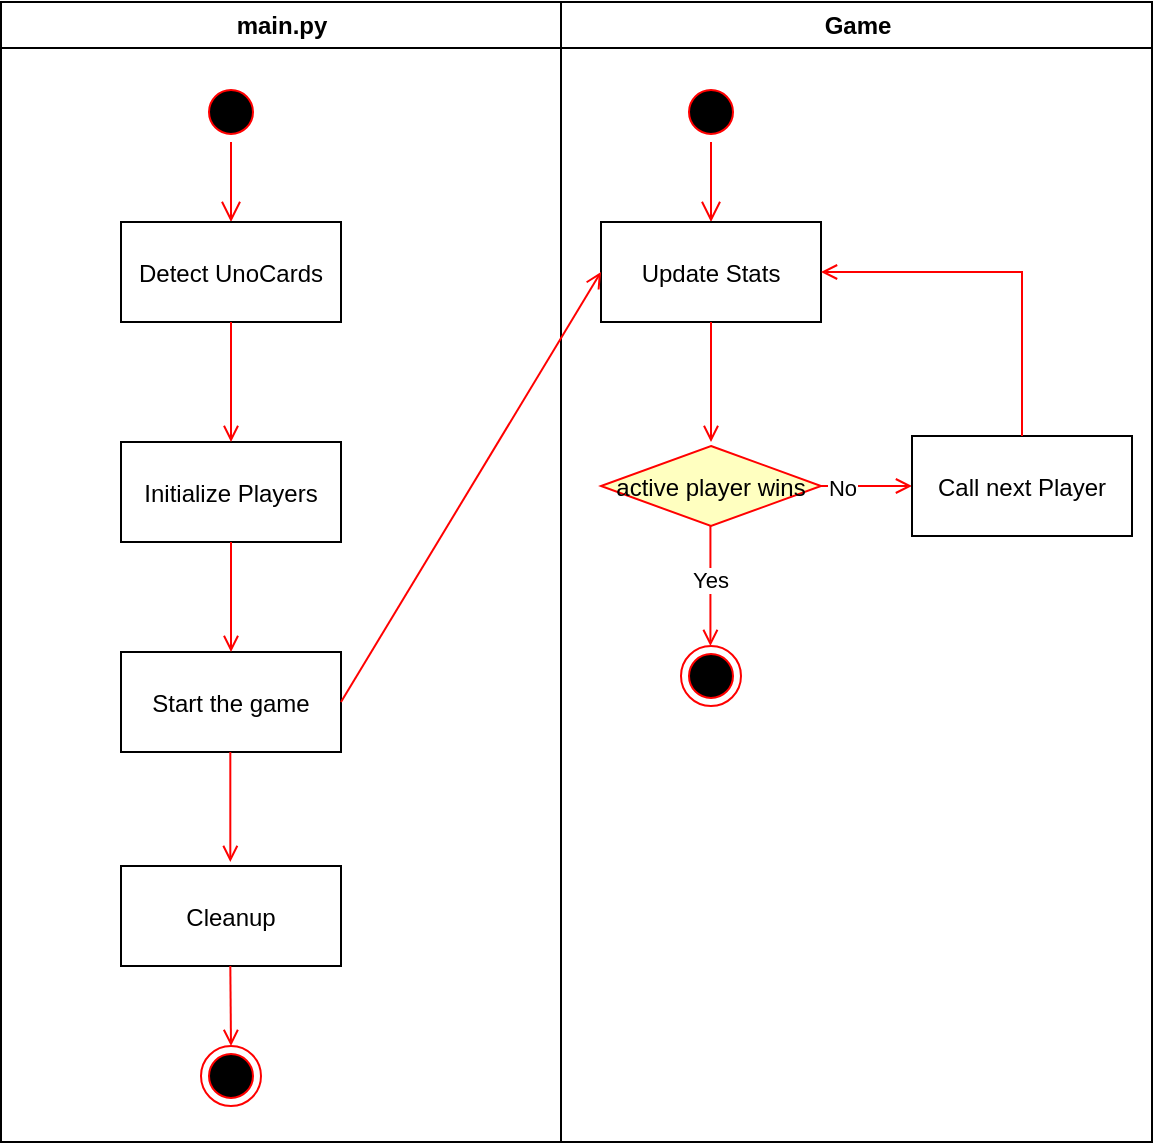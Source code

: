 <mxfile version="22.1.2" type="device">
  <diagram name="Page-1" id="e7e014a7-5840-1c2e-5031-d8a46d1fe8dd">
    <mxGraphModel dx="895" dy="544" grid="1" gridSize="10" guides="1" tooltips="1" connect="1" arrows="1" fold="1" page="1" pageScale="1" pageWidth="1169" pageHeight="826" background="none" math="0" shadow="0">
      <root>
        <mxCell id="0" />
        <mxCell id="1" parent="0" />
        <mxCell id="2" value="main.py" style="swimlane;whiteSpace=wrap" parent="1" vertex="1">
          <mxGeometry x="164.5" y="128" width="280" height="570" as="geometry" />
        </mxCell>
        <mxCell id="5" value="" style="ellipse;shape=startState;fillColor=#000000;strokeColor=#ff0000;" parent="2" vertex="1">
          <mxGeometry x="100" y="40" width="30" height="30" as="geometry" />
        </mxCell>
        <mxCell id="6" value="" style="edgeStyle=elbowEdgeStyle;elbow=horizontal;verticalAlign=bottom;endArrow=open;endSize=8;strokeColor=#FF0000;endFill=1;rounded=0" parent="2" source="5" target="7" edge="1">
          <mxGeometry x="100" y="40" as="geometry">
            <mxPoint x="115" y="110" as="targetPoint" />
          </mxGeometry>
        </mxCell>
        <mxCell id="7" value="Detect UnoCards" style="" parent="2" vertex="1">
          <mxGeometry x="60" y="110" width="110" height="50" as="geometry" />
        </mxCell>
        <mxCell id="8" value="Initialize Players" style="" parent="2" vertex="1">
          <mxGeometry x="60" y="220" width="110" height="50" as="geometry" />
        </mxCell>
        <mxCell id="9" value="" style="endArrow=open;strokeColor=#FF0000;endFill=1;rounded=0" parent="2" source="7" target="8" edge="1">
          <mxGeometry relative="1" as="geometry" />
        </mxCell>
        <mxCell id="10" value="Start the game" style="" parent="2" vertex="1">
          <mxGeometry x="60" y="325" width="110" height="50" as="geometry" />
        </mxCell>
        <mxCell id="11" value="" style="endArrow=open;strokeColor=#FF0000;endFill=1;rounded=0" parent="2" source="8" target="10" edge="1">
          <mxGeometry relative="1" as="geometry" />
        </mxCell>
        <mxCell id="8k4lU-e2PrjX2sdpnSjR-52" value="Cleanup" style="" vertex="1" parent="2">
          <mxGeometry x="60" y="432" width="110" height="50" as="geometry" />
        </mxCell>
        <mxCell id="8k4lU-e2PrjX2sdpnSjR-53" value="" style="endArrow=open;strokeColor=#FF0000;endFill=1;rounded=0" edge="1" parent="2">
          <mxGeometry relative="1" as="geometry">
            <mxPoint x="114.66" y="375" as="sourcePoint" />
            <mxPoint x="114.66" y="430" as="targetPoint" />
          </mxGeometry>
        </mxCell>
        <mxCell id="8k4lU-e2PrjX2sdpnSjR-54" value="" style="ellipse;html=1;shape=endState;fillColor=#000000;strokeColor=#ff0000;" vertex="1" parent="2">
          <mxGeometry x="100" y="522" width="30" height="30" as="geometry" />
        </mxCell>
        <mxCell id="8k4lU-e2PrjX2sdpnSjR-56" value="" style="endArrow=open;strokeColor=#FF0000;endFill=1;rounded=0;entryX=0.5;entryY=0;entryDx=0;entryDy=0;" edge="1" parent="2" target="8k4lU-e2PrjX2sdpnSjR-54">
          <mxGeometry relative="1" as="geometry">
            <mxPoint x="114.66" y="482" as="sourcePoint" />
            <mxPoint x="115.5" y="522" as="targetPoint" />
          </mxGeometry>
        </mxCell>
        <mxCell id="3" value="Game" style="swimlane;whiteSpace=wrap" parent="1" vertex="1">
          <mxGeometry x="444.5" y="128" width="295.5" height="570" as="geometry">
            <mxRectangle x="444.5" y="128" width="90" height="30" as="alternateBounds" />
          </mxGeometry>
        </mxCell>
        <mxCell id="13" value="" style="ellipse;shape=startState;fillColor=#000000;strokeColor=#ff0000;" parent="3" vertex="1">
          <mxGeometry x="60" y="40" width="30" height="30" as="geometry" />
        </mxCell>
        <mxCell id="14" value="" style="edgeStyle=elbowEdgeStyle;elbow=horizontal;verticalAlign=bottom;endArrow=open;endSize=8;strokeColor=#FF0000;endFill=1;rounded=0" parent="3" source="13" target="15" edge="1">
          <mxGeometry x="40" y="20" as="geometry">
            <mxPoint x="55" y="90" as="targetPoint" />
          </mxGeometry>
        </mxCell>
        <mxCell id="15" value="Update Stats" style="" parent="3" vertex="1">
          <mxGeometry x="20" y="110" width="110" height="50" as="geometry" />
        </mxCell>
        <mxCell id="17" value="" style="endArrow=open;strokeColor=#FF0000;endFill=1;rounded=0" parent="3" source="15" edge="1">
          <mxGeometry relative="1" as="geometry">
            <mxPoint x="75" y="220" as="targetPoint" />
          </mxGeometry>
        </mxCell>
        <mxCell id="8k4lU-e2PrjX2sdpnSjR-41" value="active player wins" style="rhombus;fillColor=#ffffc0;strokeColor=#ff0000;" vertex="1" parent="3">
          <mxGeometry x="20" y="222" width="110" height="40" as="geometry" />
        </mxCell>
        <mxCell id="8k4lU-e2PrjX2sdpnSjR-43" value="" style="ellipse;html=1;shape=endState;fillColor=#000000;strokeColor=#ff0000;" vertex="1" parent="3">
          <mxGeometry x="60" y="322" width="30" height="30" as="geometry" />
        </mxCell>
        <mxCell id="8k4lU-e2PrjX2sdpnSjR-44" value="" style="endArrow=open;strokeColor=#FF0000;endFill=1;rounded=0" edge="1" parent="3">
          <mxGeometry relative="1" as="geometry">
            <mxPoint x="74.71" y="262" as="sourcePoint" />
            <mxPoint x="74.71" y="322" as="targetPoint" />
          </mxGeometry>
        </mxCell>
        <mxCell id="8k4lU-e2PrjX2sdpnSjR-58" value="Yes" style="edgeLabel;html=1;align=center;verticalAlign=middle;resizable=0;points=[];" vertex="1" connectable="0" parent="8k4lU-e2PrjX2sdpnSjR-44">
          <mxGeometry x="-0.095" relative="1" as="geometry">
            <mxPoint as="offset" />
          </mxGeometry>
        </mxCell>
        <mxCell id="8k4lU-e2PrjX2sdpnSjR-45" value="" style="endArrow=open;strokeColor=#FF0000;endFill=1;rounded=0;entryX=0;entryY=0.5;entryDx=0;entryDy=0;" edge="1" parent="3" target="8k4lU-e2PrjX2sdpnSjR-46">
          <mxGeometry relative="1" as="geometry">
            <mxPoint x="129.43" y="242" as="sourcePoint" />
            <mxPoint x="129.43" y="302" as="targetPoint" />
          </mxGeometry>
        </mxCell>
        <mxCell id="8k4lU-e2PrjX2sdpnSjR-57" value="No" style="edgeLabel;html=1;align=center;verticalAlign=middle;resizable=0;points=[];" vertex="1" connectable="0" parent="8k4lU-e2PrjX2sdpnSjR-45">
          <mxGeometry x="-0.515" y="-1" relative="1" as="geometry">
            <mxPoint as="offset" />
          </mxGeometry>
        </mxCell>
        <mxCell id="8k4lU-e2PrjX2sdpnSjR-46" value="Call next Player" style="" vertex="1" parent="3">
          <mxGeometry x="175.5" y="217" width="110" height="50" as="geometry" />
        </mxCell>
        <mxCell id="8k4lU-e2PrjX2sdpnSjR-49" value="" style="endArrow=open;strokeColor=#FF0000;endFill=1;rounded=0;exitX=0.5;exitY=0;exitDx=0;exitDy=0;entryX=1;entryY=0.5;entryDx=0;entryDy=0;" edge="1" parent="3" source="8k4lU-e2PrjX2sdpnSjR-46" target="15">
          <mxGeometry relative="1" as="geometry">
            <mxPoint x="205" y="110" as="sourcePoint" />
            <mxPoint x="205" y="170" as="targetPoint" />
            <Array as="points">
              <mxPoint x="230.5" y="135" />
            </Array>
          </mxGeometry>
        </mxCell>
        <mxCell id="8k4lU-e2PrjX2sdpnSjR-51" value="" style="endArrow=open;strokeColor=#FF0000;endFill=1;rounded=0;exitX=1;exitY=0.5;exitDx=0;exitDy=0;entryX=0;entryY=0.5;entryDx=0;entryDy=0;" edge="1" parent="1" source="10" target="15">
          <mxGeometry relative="1" as="geometry">
            <mxPoint x="289.5" y="408" as="sourcePoint" />
            <mxPoint x="289.5" y="463" as="targetPoint" />
          </mxGeometry>
        </mxCell>
      </root>
    </mxGraphModel>
  </diagram>
</mxfile>
